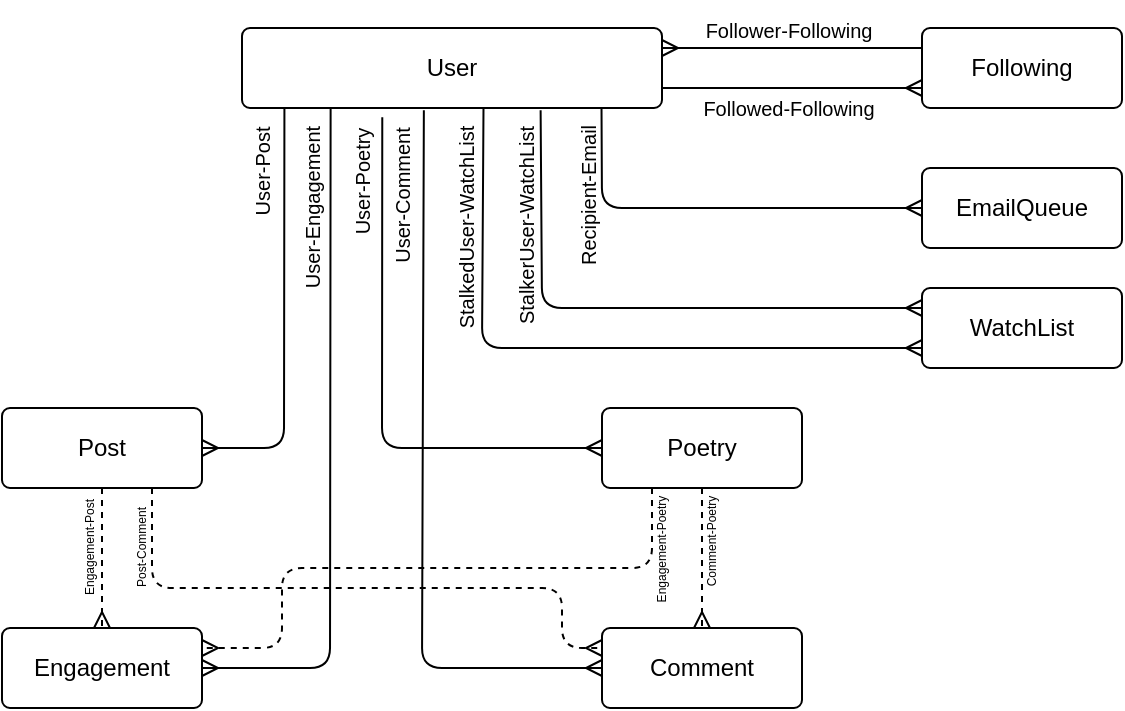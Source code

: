 <mxfile>
    <diagram id="PrnZgCYHGE63sYOPcBc7" name="Page-1">
        <mxGraphModel dx="501" dy="391" grid="1" gridSize="10" guides="1" tooltips="1" connect="1" arrows="1" fold="1" page="1" pageScale="1" pageWidth="850" pageHeight="1100" math="0" shadow="0">
            <root>
                <mxCell id="0"/>
                <mxCell id="1" parent="0"/>
                <mxCell id="32" style="edgeStyle=none;html=1;exitX=1;exitY=0.75;exitDx=0;exitDy=0;entryX=0;entryY=0.75;entryDx=0;entryDy=0;endArrow=ERmany;endFill=0;" edge="1" parent="1" source="2" target="7">
                    <mxGeometry relative="1" as="geometry"/>
                </mxCell>
                <mxCell id="2" value="User" style="rounded=1;arcSize=10;whiteSpace=wrap;html=1;align=center;" vertex="1" parent="1">
                    <mxGeometry x="130" y="40" width="210" height="40" as="geometry"/>
                </mxCell>
                <mxCell id="38" style="edgeStyle=none;html=1;entryX=1;entryY=0.5;entryDx=0;entryDy=0;endArrow=ERmany;endFill=0;exitX=0.101;exitY=1.013;exitDx=0;exitDy=0;exitPerimeter=0;" edge="1" parent="1" source="2" target="3">
                    <mxGeometry relative="1" as="geometry">
                        <Array as="points">
                            <mxPoint x="151" y="250"/>
                        </Array>
                    </mxGeometry>
                </mxCell>
                <mxCell id="3" value="Post" style="rounded=1;arcSize=10;whiteSpace=wrap;html=1;align=center;" vertex="1" parent="1">
                    <mxGeometry x="10" y="230" width="100" height="40" as="geometry"/>
                </mxCell>
                <mxCell id="40" style="edgeStyle=none;html=1;endArrow=ERmany;endFill=0;entryX=0;entryY=0.5;entryDx=0;entryDy=0;exitX=0.334;exitY=1.115;exitDx=0;exitDy=0;exitPerimeter=0;" edge="1" parent="1" source="2" target="4">
                    <mxGeometry relative="1" as="geometry">
                        <Array as="points">
                            <mxPoint x="200" y="250"/>
                        </Array>
                    </mxGeometry>
                </mxCell>
                <mxCell id="47" style="edgeStyle=none;html=1;dashed=1;endArrow=ERmany;endFill=0;entryX=1;entryY=0.25;entryDx=0;entryDy=0;startArrow=none;exitX=0.25;exitY=1;exitDx=0;exitDy=0;" edge="1" parent="1" source="4" target="6">
                    <mxGeometry relative="1" as="geometry">
                        <Array as="points">
                            <mxPoint x="335" y="310"/>
                            <mxPoint x="150" y="310"/>
                            <mxPoint x="150" y="350"/>
                        </Array>
                        <mxPoint x="330" y="310" as="sourcePoint"/>
                    </mxGeometry>
                </mxCell>
                <mxCell id="4" value="Poetry" style="rounded=1;arcSize=10;whiteSpace=wrap;html=1;align=center;" vertex="1" parent="1">
                    <mxGeometry x="310" y="230" width="100" height="40" as="geometry"/>
                </mxCell>
                <mxCell id="41" style="edgeStyle=none;html=1;endArrow=ERmany;endFill=0;entryX=0;entryY=0.5;entryDx=0;entryDy=0;exitX=0.433;exitY=1.028;exitDx=0;exitDy=0;exitPerimeter=0;" edge="1" parent="1" source="2" target="5">
                    <mxGeometry relative="1" as="geometry">
                        <mxPoint x="270" y="80" as="sourcePoint"/>
                        <mxPoint x="310" y="350" as="targetPoint"/>
                        <Array as="points">
                            <mxPoint x="220" y="360"/>
                        </Array>
                    </mxGeometry>
                </mxCell>
                <mxCell id="44" style="edgeStyle=none;html=1;endArrow=ERmany;endFill=0;dashed=1;" edge="1" parent="1" source="4" target="5">
                    <mxGeometry relative="1" as="geometry"/>
                </mxCell>
                <mxCell id="45" style="edgeStyle=none;html=1;dashed=1;endArrow=ERmany;endFill=0;entryX=0;entryY=0.25;entryDx=0;entryDy=0;exitX=0.75;exitY=1;exitDx=0;exitDy=0;" edge="1" parent="1" source="3" target="5">
                    <mxGeometry relative="1" as="geometry">
                        <Array as="points">
                            <mxPoint x="85" y="320"/>
                            <mxPoint x="290" y="320"/>
                            <mxPoint x="290" y="350"/>
                        </Array>
                    </mxGeometry>
                </mxCell>
                <mxCell id="5" value="Comment" style="rounded=1;arcSize=10;whiteSpace=wrap;html=1;align=center;" vertex="1" parent="1">
                    <mxGeometry x="310" y="340" width="100" height="40" as="geometry"/>
                </mxCell>
                <mxCell id="42" style="edgeStyle=none;html=1;endArrow=ERmany;endFill=0;exitX=0.211;exitY=1.011;exitDx=0;exitDy=0;exitPerimeter=0;" edge="1" parent="1" source="2" target="6">
                    <mxGeometry relative="1" as="geometry">
                        <mxPoint x="260" y="80" as="sourcePoint"/>
                        <Array as="points">
                            <mxPoint x="174" y="360"/>
                        </Array>
                    </mxGeometry>
                </mxCell>
                <mxCell id="43" value="" style="edgeStyle=none;html=1;endArrow=ERmany;endFill=0;dashed=1;" edge="1" parent="1" source="3" target="6">
                    <mxGeometry relative="1" as="geometry"/>
                </mxCell>
                <mxCell id="6" value="Engagement" style="rounded=1;arcSize=10;whiteSpace=wrap;html=1;align=center;" vertex="1" parent="1">
                    <mxGeometry x="10" y="340" width="100" height="40" as="geometry"/>
                </mxCell>
                <mxCell id="31" style="edgeStyle=none;html=1;exitX=0;exitY=0.25;exitDx=0;exitDy=0;entryX=1;entryY=0.25;entryDx=0;entryDy=0;endArrow=ERmany;endFill=0;" edge="1" parent="1" source="7" target="2">
                    <mxGeometry relative="1" as="geometry"/>
                </mxCell>
                <mxCell id="7" value="Following" style="rounded=1;arcSize=10;whiteSpace=wrap;html=1;align=center;" vertex="1" parent="1">
                    <mxGeometry x="470" y="40" width="100" height="40" as="geometry"/>
                </mxCell>
                <mxCell id="8" value="WatchList" style="rounded=1;arcSize=10;whiteSpace=wrap;html=1;align=center;" vertex="1" parent="1">
                    <mxGeometry x="470" y="170" width="100" height="40" as="geometry"/>
                </mxCell>
                <mxCell id="33" style="edgeStyle=none;html=1;endArrow=ERmany;endFill=0;exitX=0.856;exitY=1.011;exitDx=0;exitDy=0;exitPerimeter=0;" edge="1" parent="1" source="2" target="9">
                    <mxGeometry relative="1" as="geometry">
                        <Array as="points">
                            <mxPoint x="310" y="130"/>
                        </Array>
                    </mxGeometry>
                </mxCell>
                <mxCell id="9" value="EmailQueue" style="rounded=1;arcSize=10;whiteSpace=wrap;html=1;align=center;" vertex="1" parent="1">
                    <mxGeometry x="470" y="110" width="100" height="40" as="geometry"/>
                </mxCell>
                <mxCell id="34" style="edgeStyle=none;html=1;endArrow=ERmany;endFill=0;exitX=0.711;exitY=1.028;exitDx=0;exitDy=0;exitPerimeter=0;entryX=0;entryY=0.25;entryDx=0;entryDy=0;" edge="1" parent="1" source="2" target="8">
                    <mxGeometry relative="1" as="geometry">
                        <mxPoint x="343.2" y="89.76" as="sourcePoint"/>
                        <mxPoint x="480" y="140" as="targetPoint"/>
                        <Array as="points">
                            <mxPoint x="280" y="180"/>
                        </Array>
                    </mxGeometry>
                </mxCell>
                <mxCell id="35" style="edgeStyle=none;html=1;endArrow=ERmany;endFill=0;entryX=0;entryY=0.75;entryDx=0;entryDy=0;exitX=0.575;exitY=0.994;exitDx=0;exitDy=0;exitPerimeter=0;" edge="1" parent="1" source="2" target="8">
                    <mxGeometry relative="1" as="geometry">
                        <mxPoint x="288" y="80" as="sourcePoint"/>
                        <mxPoint x="434" y="200" as="targetPoint"/>
                        <Array as="points">
                            <mxPoint x="250" y="200"/>
                        </Array>
                    </mxGeometry>
                </mxCell>
                <mxCell id="48" value="User-Post" style="text;html=1;align=center;verticalAlign=middle;resizable=0;points=[];autosize=1;strokeColor=none;fillColor=none;rotation=-90;fontSize=10;" vertex="1" parent="1">
                    <mxGeometry x="105" y="97" width="70" height="30" as="geometry"/>
                </mxCell>
                <mxCell id="49" value="User-Engagement" style="text;html=1;align=center;verticalAlign=middle;resizable=0;points=[];autosize=1;strokeColor=none;fillColor=none;rotation=270;fontSize=10;" vertex="1" parent="1">
                    <mxGeometry x="115" y="115" width="100" height="30" as="geometry"/>
                </mxCell>
                <mxCell id="50" value="User-Poetry" style="text;html=1;align=center;verticalAlign=middle;resizable=0;points=[];autosize=1;strokeColor=none;fillColor=none;rotation=270;fontSize=10;" vertex="1" parent="1">
                    <mxGeometry x="150" y="102" width="80" height="30" as="geometry"/>
                </mxCell>
                <mxCell id="51" value="User-Comment" style="text;html=1;align=center;verticalAlign=middle;resizable=0;points=[];autosize=1;strokeColor=none;fillColor=none;rotation=270;fontSize=10;" vertex="1" parent="1">
                    <mxGeometry x="165" y="109" width="90" height="30" as="geometry"/>
                </mxCell>
                <mxCell id="52" value="StalkerUser-WatchList" style="text;html=1;align=center;verticalAlign=middle;resizable=0;points=[];autosize=1;strokeColor=none;fillColor=none;rotation=270;fontSize=10;" vertex="1" parent="1">
                    <mxGeometry x="212" y="124" width="120" height="30" as="geometry"/>
                </mxCell>
                <mxCell id="54" value="StalkedUser-WatchList" style="text;html=1;align=center;verticalAlign=middle;resizable=0;points=[];autosize=1;strokeColor=none;fillColor=none;rotation=270;fontSize=10;" vertex="1" parent="1">
                    <mxGeometry x="182" y="125" width="120" height="30" as="geometry"/>
                </mxCell>
                <mxCell id="55" value="Recipient-Email" style="text;html=1;align=center;verticalAlign=middle;resizable=0;points=[];autosize=1;strokeColor=none;fillColor=none;rotation=-90;fontSize=10;" vertex="1" parent="1">
                    <mxGeometry x="258" y="109" width="90" height="30" as="geometry"/>
                </mxCell>
                <mxCell id="56" value="Follower-Following" style="text;html=1;align=center;verticalAlign=middle;resizable=0;points=[];autosize=1;strokeColor=none;fillColor=none;fontSize=10;" vertex="1" parent="1">
                    <mxGeometry x="348" y="26" width="110" height="30" as="geometry"/>
                </mxCell>
                <mxCell id="57" value="Followed-Following" style="text;html=1;align=center;verticalAlign=middle;resizable=0;points=[];autosize=1;strokeColor=none;fillColor=none;fontSize=10;" vertex="1" parent="1">
                    <mxGeometry x="348" y="65" width="110" height="30" as="geometry"/>
                </mxCell>
                <mxCell id="58" value="Engagement-Post" style="text;html=1;align=center;verticalAlign=middle;resizable=0;points=[];autosize=1;strokeColor=none;fillColor=none;rotation=270;fontSize=6;" vertex="1" parent="1">
                    <mxGeometry x="19" y="290" width="70" height="20" as="geometry"/>
                </mxCell>
                <mxCell id="59" value="Comment-Poetry" style="text;html=1;align=center;verticalAlign=middle;resizable=0;points=[];autosize=1;strokeColor=none;fillColor=none;rotation=270;fontSize=6;" vertex="1" parent="1">
                    <mxGeometry x="330" y="287" width="70" height="20" as="geometry"/>
                </mxCell>
                <mxCell id="66" value="Post-Comment" style="text;html=1;align=center;verticalAlign=middle;resizable=0;points=[];autosize=1;strokeColor=none;fillColor=none;fontSize=6;rotation=-90;" vertex="1" parent="1">
                    <mxGeometry x="50" y="290" width="60" height="20" as="geometry"/>
                </mxCell>
                <mxCell id="67" value="Engagement-Poetry" style="text;html=1;align=center;verticalAlign=middle;resizable=0;points=[];autosize=1;strokeColor=none;fillColor=none;fontSize=6;rotation=270;" vertex="1" parent="1">
                    <mxGeometry x="300" y="291" width="80" height="20" as="geometry"/>
                </mxCell>
            </root>
        </mxGraphModel>
    </diagram>
</mxfile>